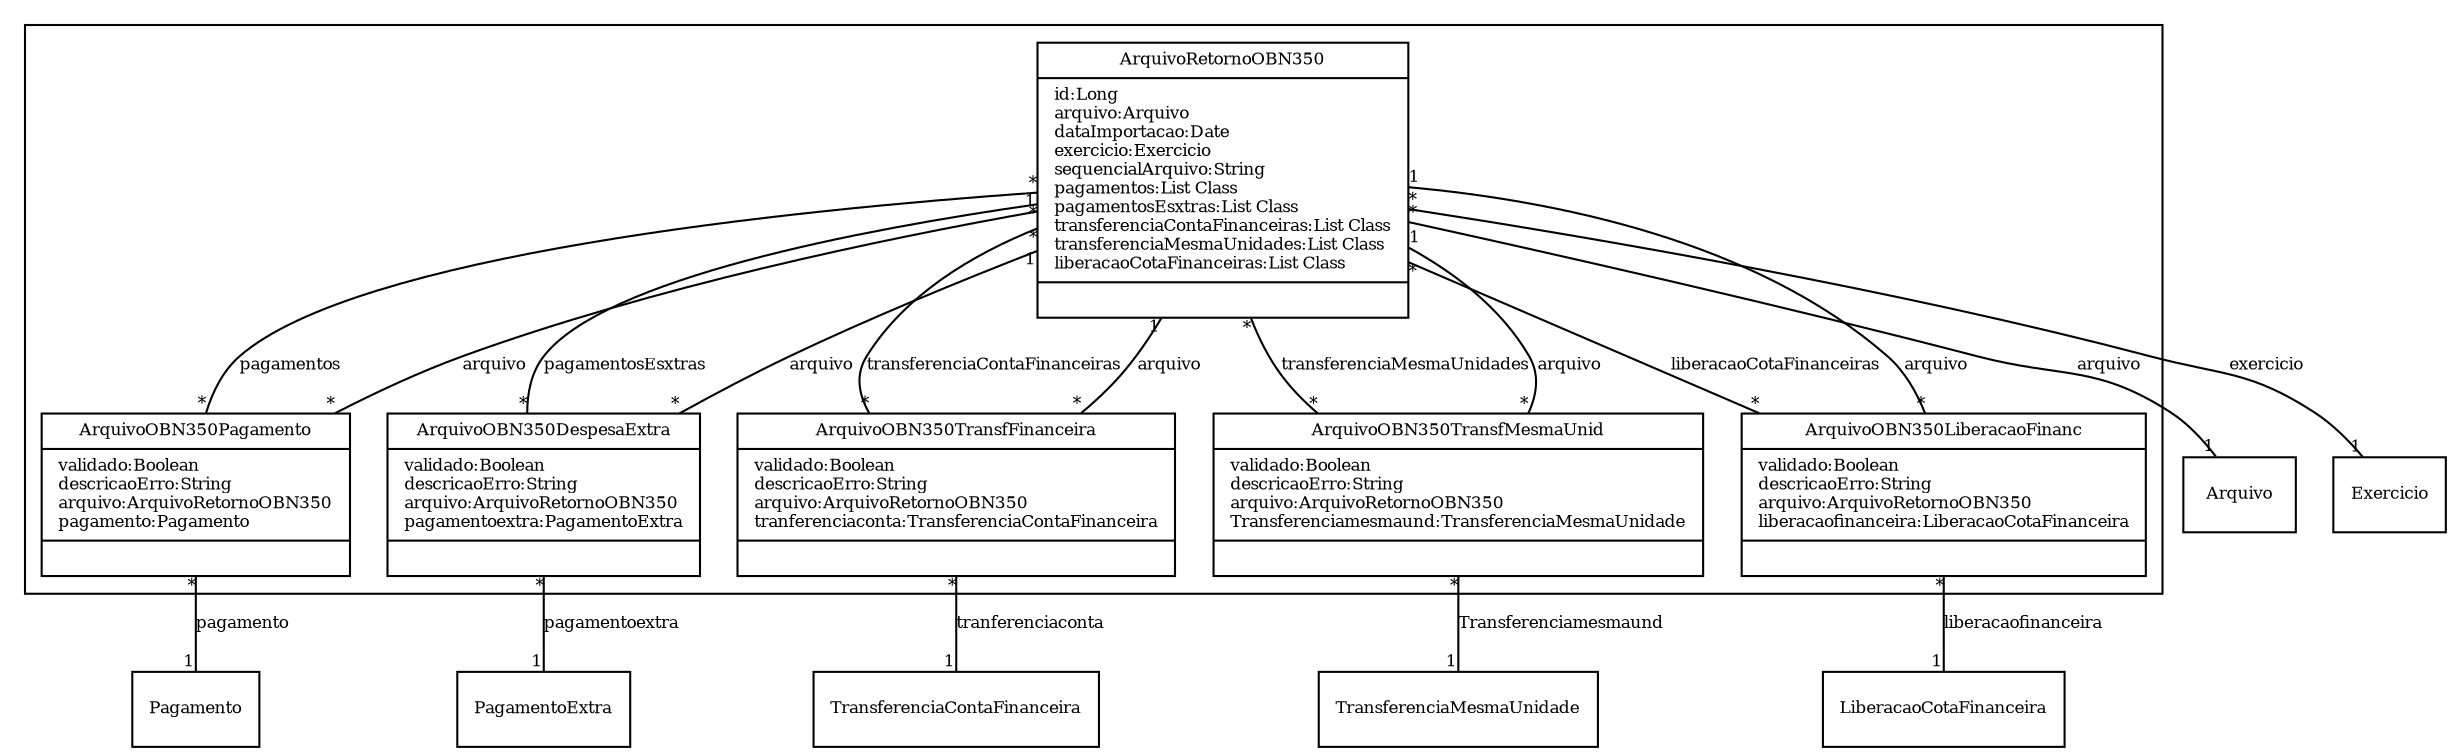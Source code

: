 digraph G{
fontname = "Times-Roman"
fontsize = 8

node [
        fontname = "Times-Roman"
        fontsize = 8
        shape = "record"
]

edge [
        fontname = "Times-Roman"
        fontsize = 8
]

subgraph clusterARQUIVO___OBN350
{
ArquivoRetornoOBN350 [label = "{ArquivoRetornoOBN350|id:Long\larquivo:Arquivo\ldataImportacao:Date\lexercicio:Exercicio\lsequencialArquivo:String\lpagamentos:List Class\lpagamentosEsxtras:List Class\ltransferenciaContaFinanceiras:List Class\ltransferenciaMesmaUnidades:List Class\lliberacaoCotaFinanceiras:List Class\l|\l}"]
ArquivoOBN350Pagamento [label = "{ArquivoOBN350Pagamento|validado:Boolean\ldescricaoErro:String\larquivo:ArquivoRetornoOBN350\lpagamento:Pagamento\l|\l}"]
ArquivoOBN350DespesaExtra [label = "{ArquivoOBN350DespesaExtra|validado:Boolean\ldescricaoErro:String\larquivo:ArquivoRetornoOBN350\lpagamentoextra:PagamentoExtra\l|\l}"]
ArquivoOBN350TransfFinanceira [label = "{ArquivoOBN350TransfFinanceira|validado:Boolean\ldescricaoErro:String\larquivo:ArquivoRetornoOBN350\ltranferenciaconta:TransferenciaContaFinanceira\l|\l}"]
ArquivoOBN350TransfMesmaUnid [label = "{ArquivoOBN350TransfMesmaUnid|validado:Boolean\ldescricaoErro:String\larquivo:ArquivoRetornoOBN350\lTransferenciamesmaund:TransferenciaMesmaUnidade\l|\l}"]
ArquivoOBN350LiberacaoFinanc [label = "{ArquivoOBN350LiberacaoFinanc|validado:Boolean\ldescricaoErro:String\larquivo:ArquivoRetornoOBN350\lliberacaofinanceira:LiberacaoCotaFinanceira\l|\l}"]
}
edge [arrowhead = "none" headlabel = "1" taillabel = "*"] ArquivoRetornoOBN350 -> Arquivo [label = "arquivo"]
edge [arrowhead = "none" headlabel = "1" taillabel = "*"] ArquivoRetornoOBN350 -> Exercicio [label = "exercicio"]
edge [arrowhead = "none" headlabel = "*" taillabel = "*"] ArquivoRetornoOBN350 -> ArquivoOBN350Pagamento [label = "pagamentos"]
edge [arrowhead = "none" headlabel = "*" taillabel = "*"] ArquivoRetornoOBN350 -> ArquivoOBN350DespesaExtra [label = "pagamentosEsxtras"]
edge [arrowhead = "none" headlabel = "*" taillabel = "*"] ArquivoRetornoOBN350 -> ArquivoOBN350TransfFinanceira [label = "transferenciaContaFinanceiras"]
edge [arrowhead = "none" headlabel = "*" taillabel = "*"] ArquivoRetornoOBN350 -> ArquivoOBN350TransfMesmaUnid [label = "transferenciaMesmaUnidades"]
edge [arrowhead = "none" headlabel = "*" taillabel = "*"] ArquivoRetornoOBN350 -> ArquivoOBN350LiberacaoFinanc [label = "liberacaoCotaFinanceiras"]
edge [arrowhead = "none" headlabel = "1" taillabel = "*"] ArquivoOBN350Pagamento -> ArquivoRetornoOBN350 [label = "arquivo"]
edge [arrowhead = "none" headlabel = "1" taillabel = "*"] ArquivoOBN350Pagamento -> Pagamento [label = "pagamento"]
edge [arrowhead = "none" headlabel = "1" taillabel = "*"] ArquivoOBN350DespesaExtra -> ArquivoRetornoOBN350 [label = "arquivo"]
edge [arrowhead = "none" headlabel = "1" taillabel = "*"] ArquivoOBN350DespesaExtra -> PagamentoExtra [label = "pagamentoextra"]
edge [arrowhead = "none" headlabel = "1" taillabel = "*"] ArquivoOBN350TransfFinanceira -> ArquivoRetornoOBN350 [label = "arquivo"]
edge [arrowhead = "none" headlabel = "1" taillabel = "*"] ArquivoOBN350TransfFinanceira -> TransferenciaContaFinanceira [label = "tranferenciaconta"]
edge [arrowhead = "none" headlabel = "1" taillabel = "*"] ArquivoOBN350TransfMesmaUnid -> ArquivoRetornoOBN350 [label = "arquivo"]
edge [arrowhead = "none" headlabel = "1" taillabel = "*"] ArquivoOBN350TransfMesmaUnid -> TransferenciaMesmaUnidade [label = "Transferenciamesmaund"]
edge [arrowhead = "none" headlabel = "1" taillabel = "*"] ArquivoOBN350LiberacaoFinanc -> ArquivoRetornoOBN350 [label = "arquivo"]
edge [arrowhead = "none" headlabel = "1" taillabel = "*"] ArquivoOBN350LiberacaoFinanc -> LiberacaoCotaFinanceira [label = "liberacaofinanceira"]
}
